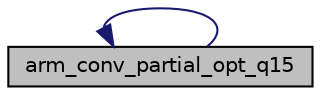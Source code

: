 digraph "arm_conv_partial_opt_q15"
{
  edge [fontname="Helvetica",fontsize="10",labelfontname="Helvetica",labelfontsize="10"];
  node [fontname="Helvetica",fontsize="10",shape=record];
  rankdir="LR";
  Node13 [label="arm_conv_partial_opt_q15",height=0.2,width=0.4,color="black", fillcolor="grey75", style="filled", fontcolor="black"];
  Node13 -> Node13 [dir="back",color="midnightblue",fontsize="10",style="solid",fontname="Helvetica"];
}
